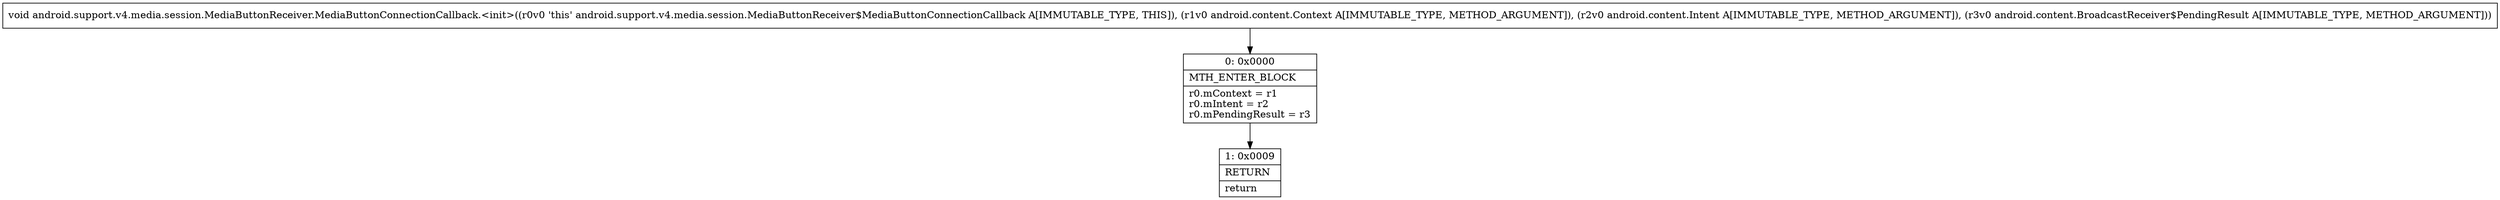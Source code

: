 digraph "CFG forandroid.support.v4.media.session.MediaButtonReceiver.MediaButtonConnectionCallback.\<init\>(Landroid\/content\/Context;Landroid\/content\/Intent;Landroid\/content\/BroadcastReceiver$PendingResult;)V" {
Node_0 [shape=record,label="{0\:\ 0x0000|MTH_ENTER_BLOCK\l|r0.mContext = r1\lr0.mIntent = r2\lr0.mPendingResult = r3\l}"];
Node_1 [shape=record,label="{1\:\ 0x0009|RETURN\l|return\l}"];
MethodNode[shape=record,label="{void android.support.v4.media.session.MediaButtonReceiver.MediaButtonConnectionCallback.\<init\>((r0v0 'this' android.support.v4.media.session.MediaButtonReceiver$MediaButtonConnectionCallback A[IMMUTABLE_TYPE, THIS]), (r1v0 android.content.Context A[IMMUTABLE_TYPE, METHOD_ARGUMENT]), (r2v0 android.content.Intent A[IMMUTABLE_TYPE, METHOD_ARGUMENT]), (r3v0 android.content.BroadcastReceiver$PendingResult A[IMMUTABLE_TYPE, METHOD_ARGUMENT])) }"];
MethodNode -> Node_0;
Node_0 -> Node_1;
}

